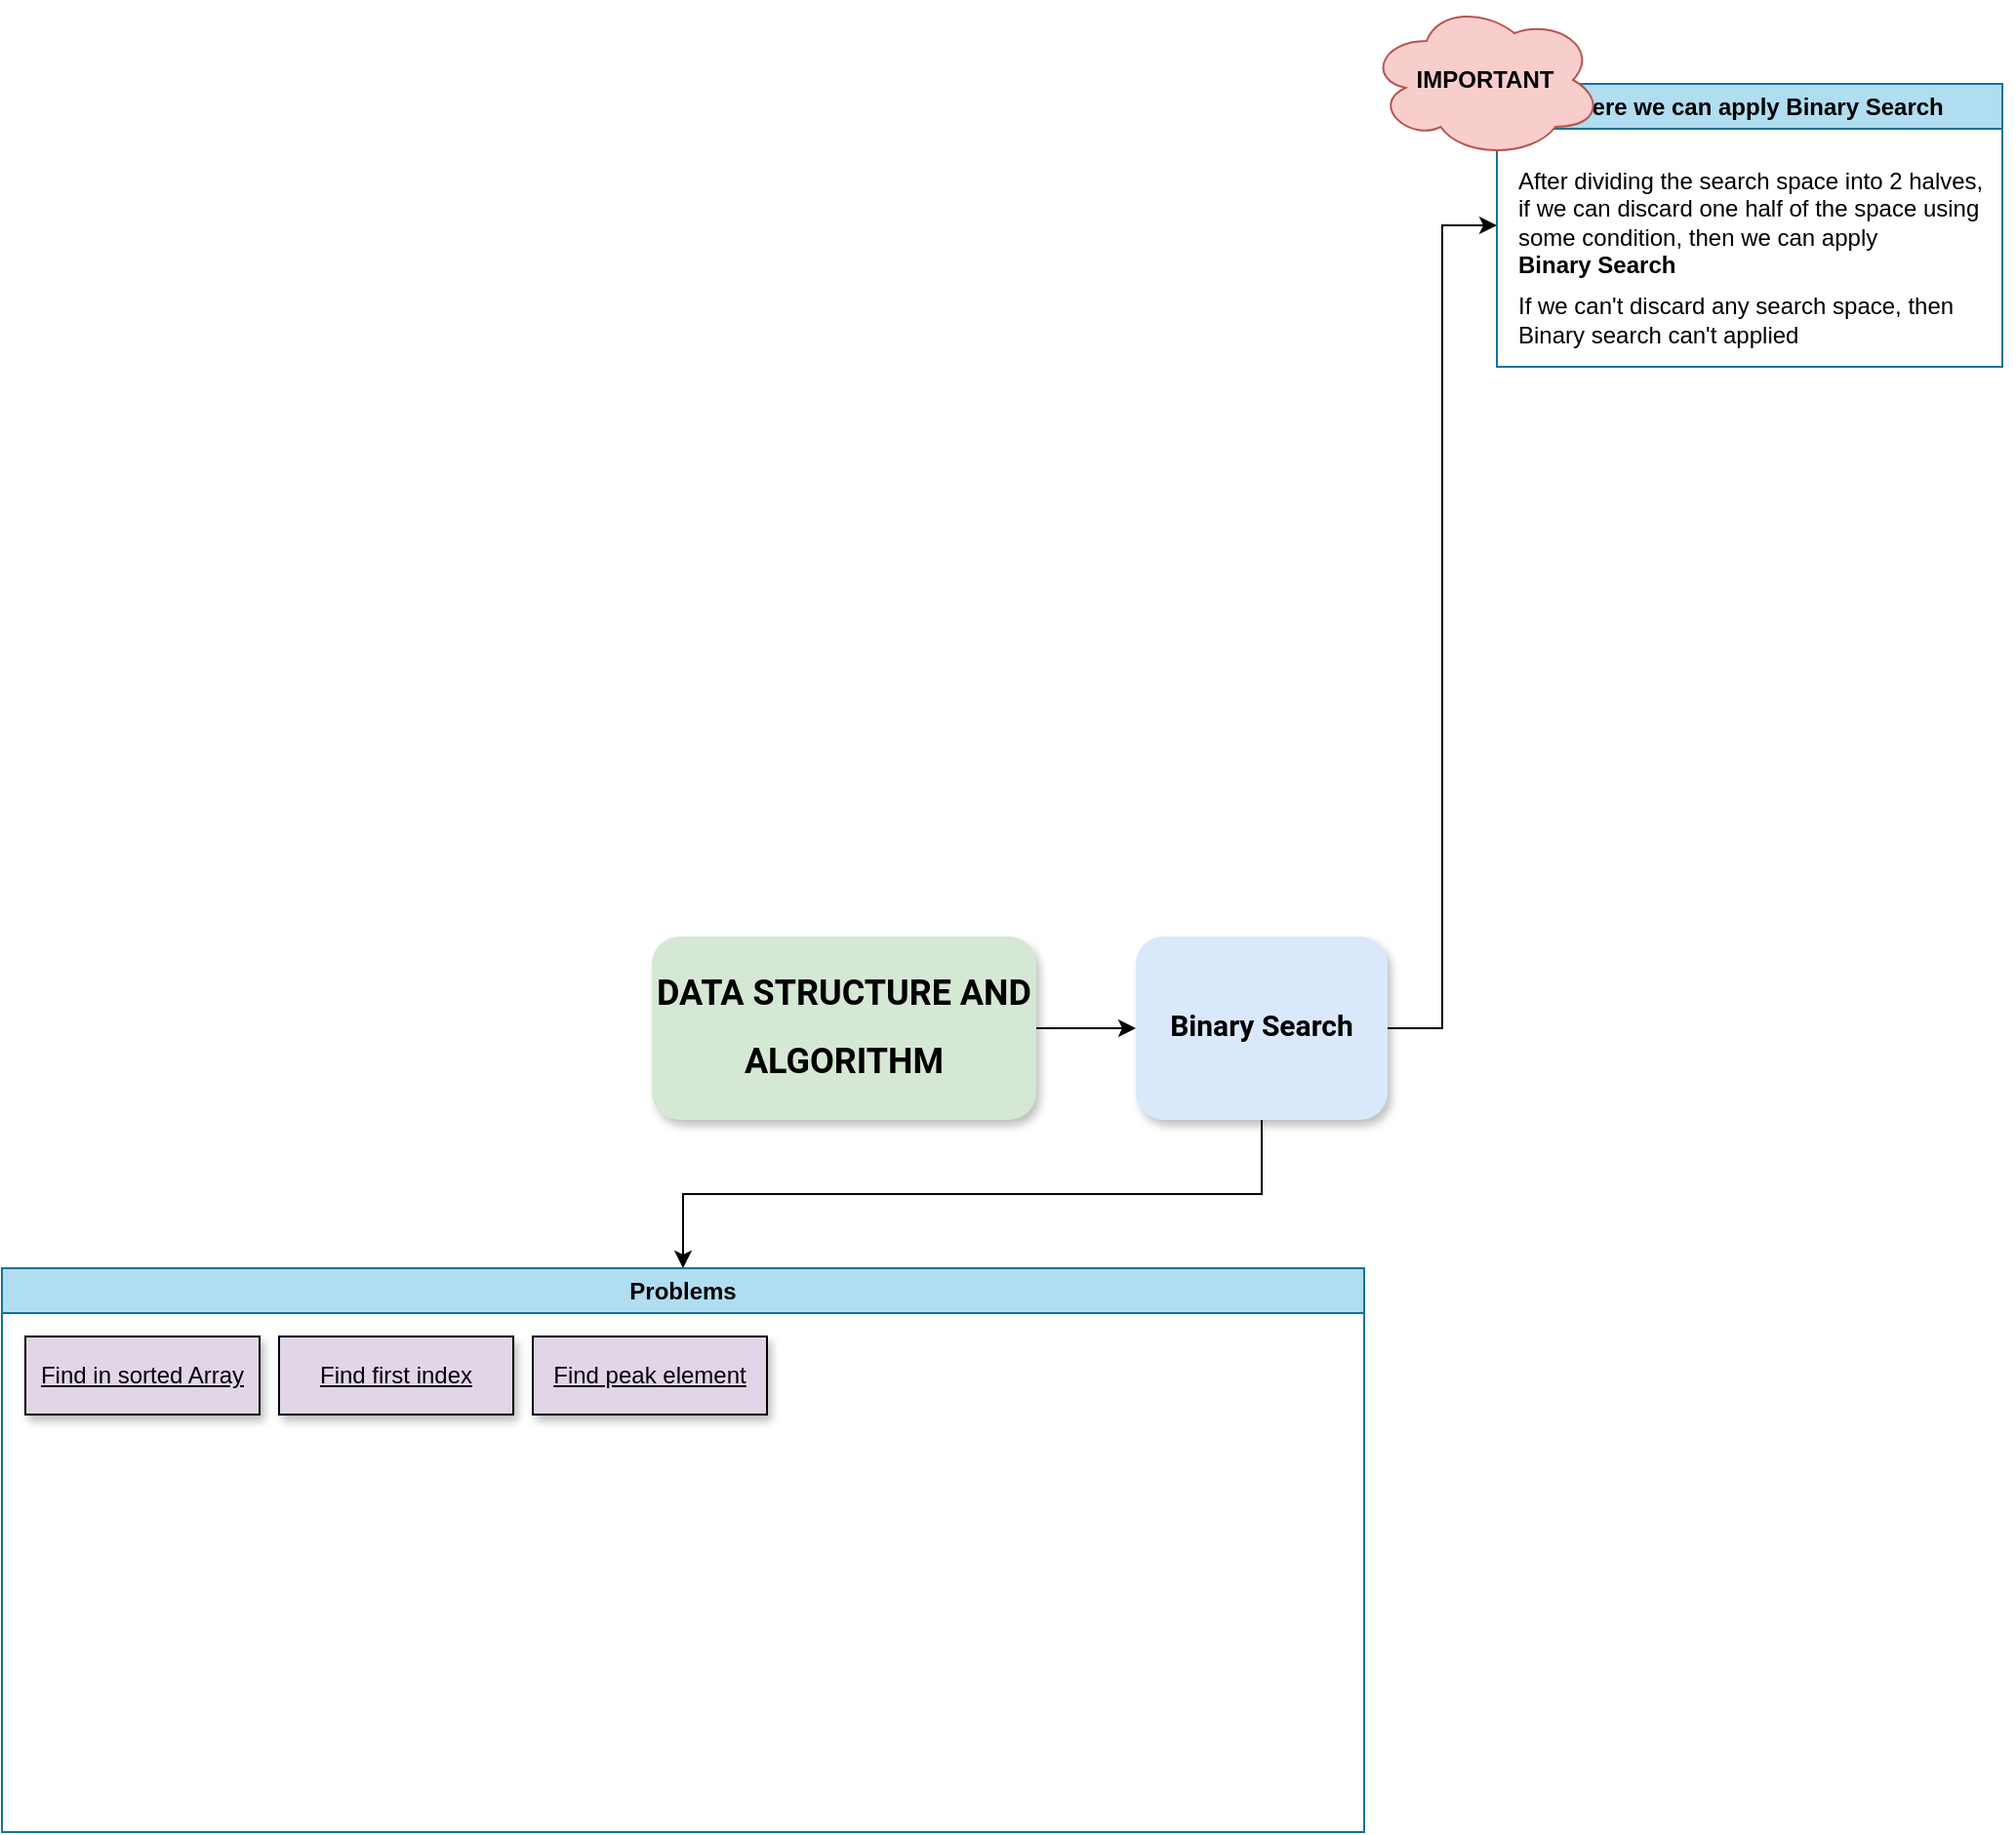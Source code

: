 <mxfile version="21.7.2" type="device">
  <diagram name="Page-1" id="eto0bK_gLitBq-6sUxol">
    <mxGraphModel dx="2059" dy="1495" grid="0" gridSize="10" guides="1" tooltips="1" connect="1" arrows="1" fold="1" page="0" pageScale="1" pageWidth="850" pageHeight="1100" math="0" shadow="0">
      <root>
        <mxCell id="0" />
        <mxCell id="1" parent="0" />
        <mxCell id="kmSPDl_Co-8IY6W73YOz-1" style="edgeStyle=orthogonalEdgeStyle;rounded=0;orthogonalLoop=1;jettySize=auto;html=1;" edge="1" source="kmSPDl_Co-8IY6W73YOz-2" target="kmSPDl_Co-8IY6W73YOz-3" parent="1">
          <mxGeometry relative="1" as="geometry" />
        </mxCell>
        <UserObject label="&lt;p style=&quot;line-height: 260%;&quot;&gt;&lt;b&gt;&lt;font data-font-src=&quot;https://fonts.googleapis.com/css?family=Roboto&quot; face=&quot;Roboto&quot; style=&quot;font-size: 18px;&quot;&gt;DATA STRUCTURE AND ALGORITHM&lt;/font&gt;&lt;/b&gt;&lt;/p&gt;" link="https://github.com/SanjeetDutt/NOTES/blob/master/draw_io/DataStructureAndAlgo.drawio" linkTarget="_blank" id="kmSPDl_Co-8IY6W73YOz-2">
          <mxCell style="rounded=1;whiteSpace=wrap;html=1;fillColor=#d5e8d4;strokeColor=none;shadow=1;treeFolding=1;editable=1;movable=1;resizable=1;rotatable=1;deletable=1;locked=0;connectable=1;" vertex="1" parent="1">
            <mxGeometry x="-375" y="-25" width="197" height="94" as="geometry" />
          </mxCell>
        </UserObject>
        <mxCell id="kmSPDl_Co-8IY6W73YOz-6" style="edgeStyle=orthogonalEdgeStyle;rounded=0;orthogonalLoop=1;jettySize=auto;html=1;entryX=0;entryY=0.5;entryDx=0;entryDy=0;" edge="1" parent="1" source="kmSPDl_Co-8IY6W73YOz-3" target="kmSPDl_Co-8IY6W73YOz-4">
          <mxGeometry relative="1" as="geometry" />
        </mxCell>
        <mxCell id="kmSPDl_Co-8IY6W73YOz-13" style="edgeStyle=orthogonalEdgeStyle;rounded=0;orthogonalLoop=1;jettySize=auto;html=1;" edge="1" parent="1" source="kmSPDl_Co-8IY6W73YOz-3" target="kmSPDl_Co-8IY6W73YOz-11">
          <mxGeometry relative="1" as="geometry" />
        </mxCell>
        <mxCell id="kmSPDl_Co-8IY6W73YOz-3" value="&lt;p style=&quot;line-height: 142%;&quot;&gt;&lt;b&gt;&lt;font data-font-src=&quot;https://fonts.googleapis.com/css?family=Roboto&quot; face=&quot;Roboto&quot; style=&quot;font-size: 15px;&quot;&gt;Binary Search&lt;/font&gt;&lt;/b&gt;&lt;/p&gt;" style="rounded=1;whiteSpace=wrap;html=1;fillColor=#dae8fc;strokeColor=none;shadow=1;treeFolding=0;movable=1;resizable=1;rotatable=1;deletable=1;editable=1;locked=0;connectable=1;expand=1;recursiveResize=1;" vertex="1" parent="1">
          <mxGeometry x="-127" y="-25" width="129" height="94" as="geometry" />
        </mxCell>
        <mxCell id="kmSPDl_Co-8IY6W73YOz-10" value="" style="group" vertex="1" connectable="0" parent="1">
          <mxGeometry x="-8.0" y="-504" width="325" height="187" as="geometry" />
        </mxCell>
        <mxCell id="kmSPDl_Co-8IY6W73YOz-4" value="Where we can apply Binary Search" style="swimlane;whiteSpace=wrap;html=1;fillColor=#b1ddf0;strokeColor=#10739e;" vertex="1" parent="kmSPDl_Co-8IY6W73YOz-10">
          <mxGeometry x="66" y="42" width="259" height="145" as="geometry" />
        </mxCell>
        <mxCell id="kmSPDl_Co-8IY6W73YOz-5" value="After dividing the search space into 2 halves, &lt;br&gt;if we can discard one half of the space using &lt;br&gt;some condition, then we can apply &lt;br&gt;&lt;b&gt;Binary Search&lt;/b&gt;" style="text;html=1;align=left;verticalAlign=middle;resizable=0;points=[];autosize=1;strokeColor=none;fillColor=none;" vertex="1" parent="kmSPDl_Co-8IY6W73YOz-4">
          <mxGeometry x="9" y="36" width="256" height="70" as="geometry" />
        </mxCell>
        <mxCell id="kmSPDl_Co-8IY6W73YOz-9" value="If we can&#39;t discard any search space, then &lt;br&gt;Binary search can&#39;t applied" style="text;html=1;align=left;verticalAlign=middle;resizable=0;points=[];autosize=1;strokeColor=none;fillColor=none;" vertex="1" parent="kmSPDl_Co-8IY6W73YOz-4">
          <mxGeometry x="9" y="100" width="241" height="41" as="geometry" />
        </mxCell>
        <mxCell id="kmSPDl_Co-8IY6W73YOz-7" value="&lt;b&gt;IMPORTANT&lt;/b&gt;" style="ellipse;shape=cloud;whiteSpace=wrap;html=1;fillColor=#f8cecc;strokeColor=#b85450;" vertex="1" parent="kmSPDl_Co-8IY6W73YOz-10">
          <mxGeometry width="120" height="80" as="geometry" />
        </mxCell>
        <mxCell id="kmSPDl_Co-8IY6W73YOz-11" value="Problems" style="swimlane;whiteSpace=wrap;html=1;fillColor=#b1ddf0;strokeColor=#10739e;" vertex="1" parent="1">
          <mxGeometry x="-708" y="145" width="698" height="289" as="geometry" />
        </mxCell>
        <UserObject label="Find in sorted Array" link="https://github.com/SanjeetDutt/NOTES/blob/master/code/JAVA/src/main/java/in/sanjeetdutt/searching/SearchInSortedArray.java" linkTarget="_blank" id="kmSPDl_Co-8IY6W73YOz-12">
          <mxCell style="text;html=1;strokeColor=default;fillColor=#e1d5e7;whiteSpace=wrap;align=center;verticalAlign=middle;fontStyle=4;shadow=1;" vertex="1" parent="kmSPDl_Co-8IY6W73YOz-11">
            <mxGeometry x="12" y="35" width="120" height="40" as="geometry" />
          </mxCell>
        </UserObject>
        <UserObject label="Find first index" link="https://github.com/SanjeetDutt/NOTES/blob/master/code/JAVA/src/main/java/in/sanjeetdutt/searching/FindFirstIndex.java" linkTarget="_blank" id="kmSPDl_Co-8IY6W73YOz-14">
          <mxCell style="text;html=1;strokeColor=default;fillColor=#e1d5e7;whiteSpace=wrap;align=center;verticalAlign=middle;fontStyle=4;shadow=1;" vertex="1" parent="kmSPDl_Co-8IY6W73YOz-11">
            <mxGeometry x="142" y="35" width="120" height="40" as="geometry" />
          </mxCell>
        </UserObject>
        <UserObject label="Find peak element" link="https://github.com/SanjeetDutt/NOTES/blob/master/code/JAVA/src/main/java/in/sanjeetdutt/searching/FindPeakElement.java" linkTarget="_blank" id="kmSPDl_Co-8IY6W73YOz-15">
          <mxCell style="text;html=1;strokeColor=default;fillColor=#e1d5e7;whiteSpace=wrap;align=center;verticalAlign=middle;fontStyle=4;shadow=1;" vertex="1" parent="kmSPDl_Co-8IY6W73YOz-11">
            <mxGeometry x="272" y="35" width="120" height="40" as="geometry" />
          </mxCell>
        </UserObject>
      </root>
    </mxGraphModel>
  </diagram>
</mxfile>
